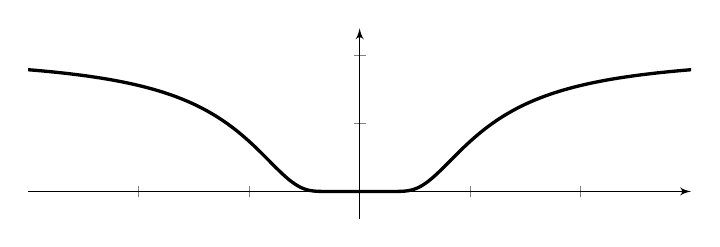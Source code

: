 \begin{tikzpicture}
  \begin{axis}[%footnotesize,
    axis lines=middle,
%    axis lines=none,
   axis line style={-latex'},
   xmin=-3, xmax=3, ymin=-0.2,ymax=1.2,
%   xtickmax=3,
   xtick={-2,-1,1,2}, ytick={0.5,1},
   yticklabels={},
   xticklabels={},
   width=10cm, height=4cm]
    \addplot[samples=500, very thick,smooth]{(exp( -1 / (\x^2)))};
  \end{axis}

\end{tikzpicture}
